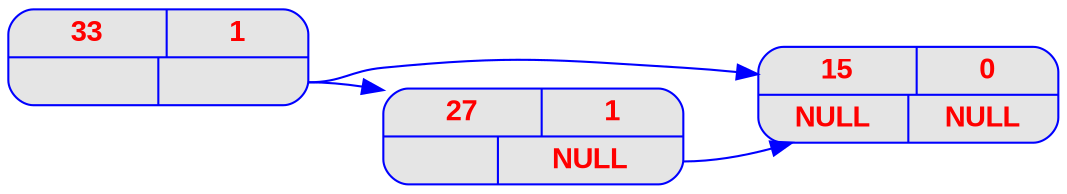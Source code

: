 digraph liste { 
graph [ 
	rankdir = "LR" 
] 

node [ 
	fontname = "Arial bold"
	fontsize = "14" 
	fontcolor = "red" 
	style = "rounded, filled" 
	shape = "record" 
	fillcolor = "grey90" 
	color = "blue" 
	width = "2" 
] 

edge [ 
	color = "blue" 
] 


"ID_0003" [label = "{<elt> 36  | <> 0 } |{<nextL> NULL | <next> NULL}"];
"ID_0003" [label = "{<elt> 15  | <> 0 } |{<nextL> NULL | <next> NULL}"];
"ID_0002" [label = "{<elt> 27  | <> 1 } |{<nextL>  | <next> NULL }"];
"ID_0002" : next -> "ID_0003";
"ID_0001" [label = "{<elt> 33  | <> 1 } |{<nextL>  | <next> }"];
"ID_0001" : next -> "ID_0002";
"ID_0001" : next -> "ID_0003";

}